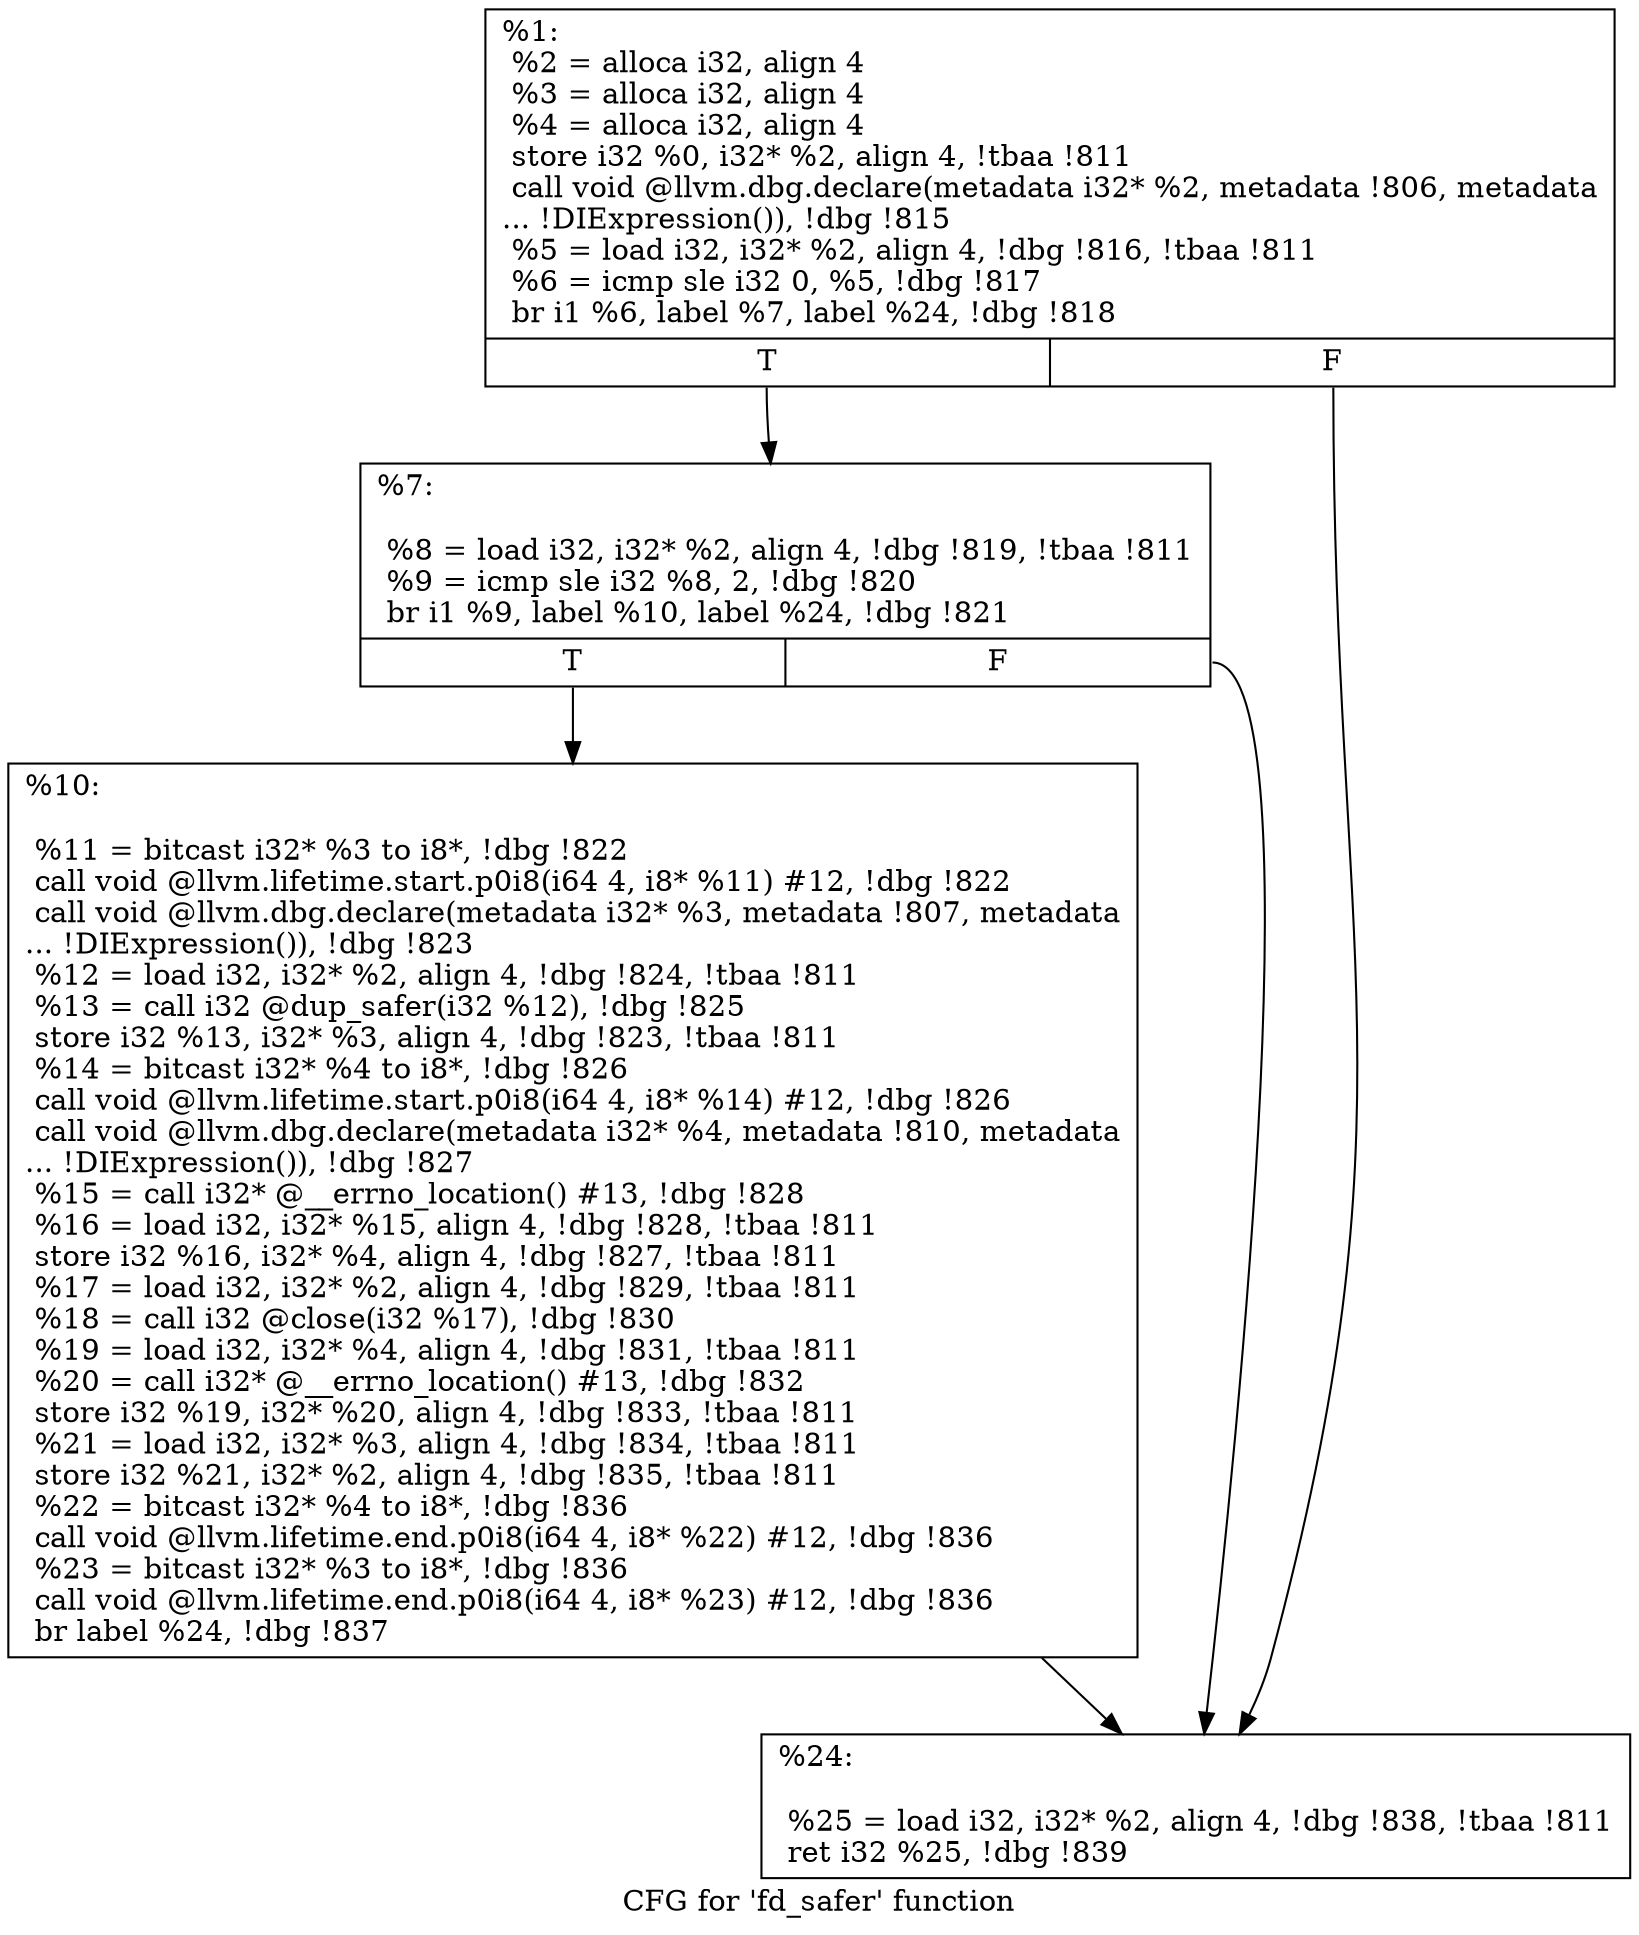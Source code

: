 digraph "CFG for 'fd_safer' function" {
	label="CFG for 'fd_safer' function";

	Node0x14800b0 [shape=record,label="{%1:\l  %2 = alloca i32, align 4\l  %3 = alloca i32, align 4\l  %4 = alloca i32, align 4\l  store i32 %0, i32* %2, align 4, !tbaa !811\l  call void @llvm.dbg.declare(metadata i32* %2, metadata !806, metadata\l... !DIExpression()), !dbg !815\l  %5 = load i32, i32* %2, align 4, !dbg !816, !tbaa !811\l  %6 = icmp sle i32 0, %5, !dbg !817\l  br i1 %6, label %7, label %24, !dbg !818\l|{<s0>T|<s1>F}}"];
	Node0x14800b0:s0 -> Node0x1480e60;
	Node0x14800b0:s1 -> Node0x1480f00;
	Node0x1480e60 [shape=record,label="{%7:\l\l  %8 = load i32, i32* %2, align 4, !dbg !819, !tbaa !811\l  %9 = icmp sle i32 %8, 2, !dbg !820\l  br i1 %9, label %10, label %24, !dbg !821\l|{<s0>T|<s1>F}}"];
	Node0x1480e60:s0 -> Node0x1480eb0;
	Node0x1480e60:s1 -> Node0x1480f00;
	Node0x1480eb0 [shape=record,label="{%10:\l\l  %11 = bitcast i32* %3 to i8*, !dbg !822\l  call void @llvm.lifetime.start.p0i8(i64 4, i8* %11) #12, !dbg !822\l  call void @llvm.dbg.declare(metadata i32* %3, metadata !807, metadata\l... !DIExpression()), !dbg !823\l  %12 = load i32, i32* %2, align 4, !dbg !824, !tbaa !811\l  %13 = call i32 @dup_safer(i32 %12), !dbg !825\l  store i32 %13, i32* %3, align 4, !dbg !823, !tbaa !811\l  %14 = bitcast i32* %4 to i8*, !dbg !826\l  call void @llvm.lifetime.start.p0i8(i64 4, i8* %14) #12, !dbg !826\l  call void @llvm.dbg.declare(metadata i32* %4, metadata !810, metadata\l... !DIExpression()), !dbg !827\l  %15 = call i32* @__errno_location() #13, !dbg !828\l  %16 = load i32, i32* %15, align 4, !dbg !828, !tbaa !811\l  store i32 %16, i32* %4, align 4, !dbg !827, !tbaa !811\l  %17 = load i32, i32* %2, align 4, !dbg !829, !tbaa !811\l  %18 = call i32 @close(i32 %17), !dbg !830\l  %19 = load i32, i32* %4, align 4, !dbg !831, !tbaa !811\l  %20 = call i32* @__errno_location() #13, !dbg !832\l  store i32 %19, i32* %20, align 4, !dbg !833, !tbaa !811\l  %21 = load i32, i32* %3, align 4, !dbg !834, !tbaa !811\l  store i32 %21, i32* %2, align 4, !dbg !835, !tbaa !811\l  %22 = bitcast i32* %4 to i8*, !dbg !836\l  call void @llvm.lifetime.end.p0i8(i64 4, i8* %22) #12, !dbg !836\l  %23 = bitcast i32* %3 to i8*, !dbg !836\l  call void @llvm.lifetime.end.p0i8(i64 4, i8* %23) #12, !dbg !836\l  br label %24, !dbg !837\l}"];
	Node0x1480eb0 -> Node0x1480f00;
	Node0x1480f00 [shape=record,label="{%24:\l\l  %25 = load i32, i32* %2, align 4, !dbg !838, !tbaa !811\l  ret i32 %25, !dbg !839\l}"];
}
